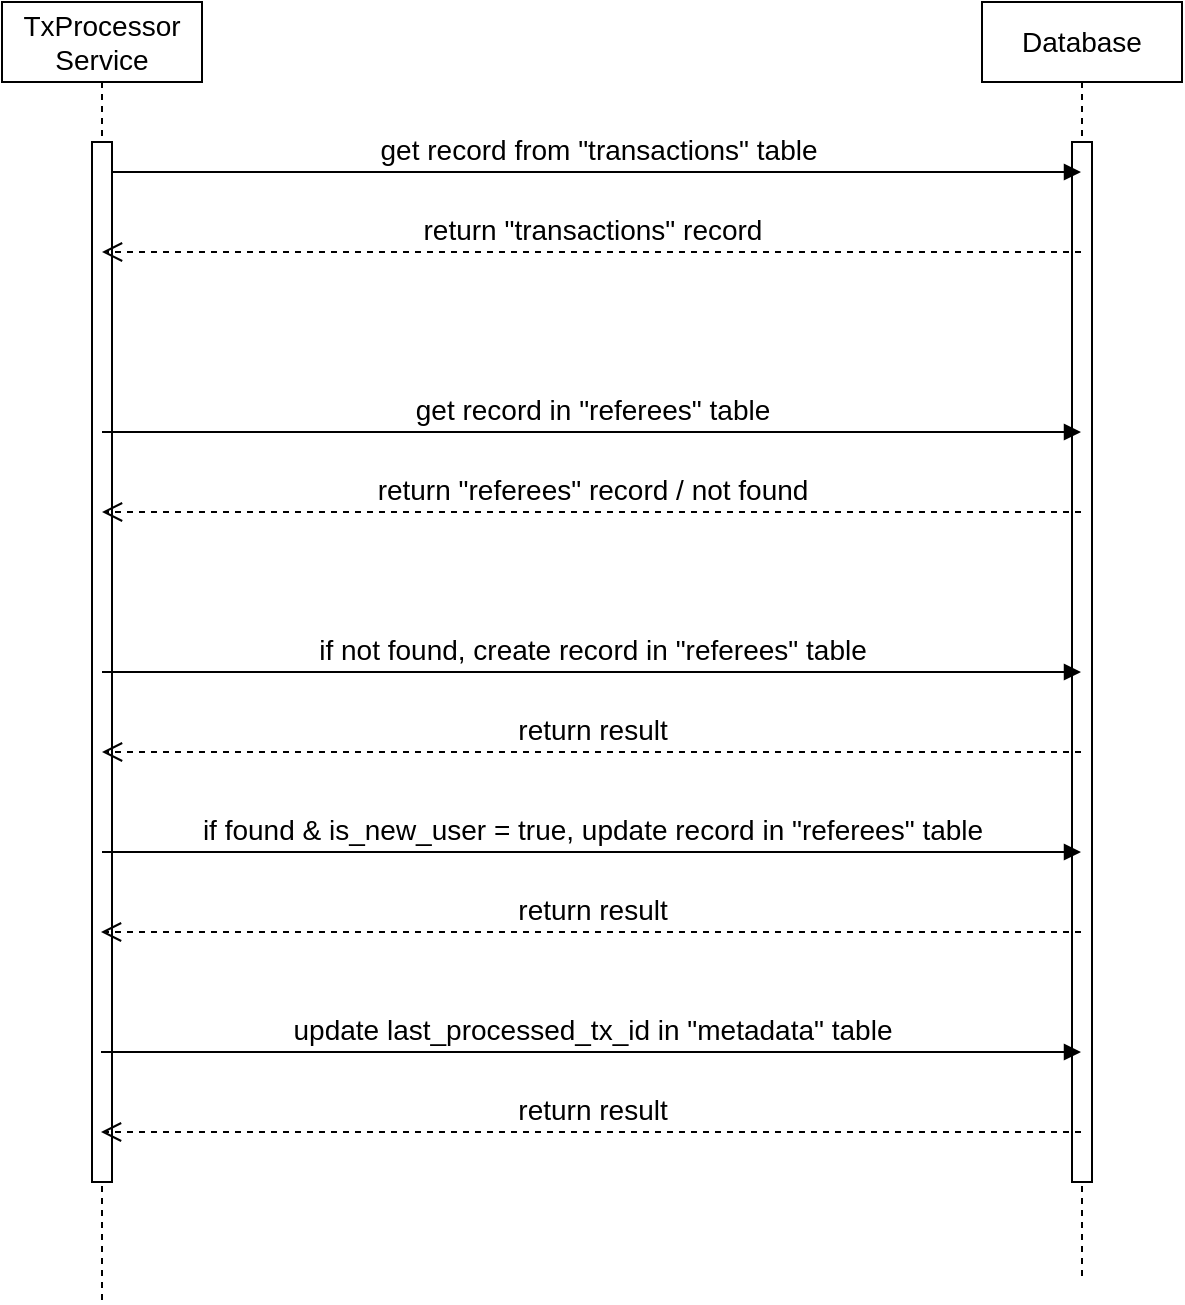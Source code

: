 <mxfile version="18.2.0" type="github">
  <diagram id="ZGwalyleYwvO8AtcDpwx" name="Page-1">
    <mxGraphModel dx="1426" dy="688" grid="1" gridSize="10" guides="1" tooltips="1" connect="1" arrows="1" fold="1" page="1" pageScale="1" pageWidth="850" pageHeight="1100" math="0" shadow="0">
      <root>
        <mxCell id="0" />
        <mxCell id="1" parent="0" />
        <mxCell id="bLqd7wcAviLybuqdrjyT-3" value="Database" style="shape=umlLifeline;perimeter=lifelinePerimeter;whiteSpace=wrap;html=1;container=1;collapsible=0;recursiveResize=0;outlineConnect=0;fontSize=14;" parent="1" vertex="1">
          <mxGeometry x="610" y="40" width="100" height="640" as="geometry" />
        </mxCell>
        <mxCell id="8RHR2lTOqdb4zLCOCjh--5" value="" style="html=1;points=[];perimeter=orthogonalPerimeter;" vertex="1" parent="1">
          <mxGeometry x="655" y="110" width="10" height="520" as="geometry" />
        </mxCell>
        <mxCell id="bLqd7wcAviLybuqdrjyT-2" value="TxProcessor Service" style="shape=umlLifeline;perimeter=lifelinePerimeter;whiteSpace=wrap;html=1;container=1;collapsible=0;recursiveResize=0;outlineConnect=0;fontSize=14;" parent="1" vertex="1">
          <mxGeometry x="120" y="40" width="100" height="650" as="geometry" />
        </mxCell>
        <mxCell id="8RHR2lTOqdb4zLCOCjh--3" value="" style="html=1;points=[];perimeter=orthogonalPerimeter;" vertex="1" parent="1">
          <mxGeometry x="165" y="110" width="10" height="520" as="geometry" />
        </mxCell>
        <mxCell id="nO6Zc1zocE9kOZCaSYr1-8" value="get record from &quot;transactions&quot; table" style="html=1;verticalAlign=bottom;endArrow=block;rounded=0;fontSize=14;startArrow=none;" parent="1" edge="1" source="8RHR2lTOqdb4zLCOCjh--3">
          <mxGeometry width="80" relative="1" as="geometry">
            <mxPoint x="299.5" y="125" as="sourcePoint" />
            <mxPoint x="659.5" y="125" as="targetPoint" />
          </mxGeometry>
        </mxCell>
        <mxCell id="nO6Zc1zocE9kOZCaSYr1-9" value="return &quot;transactions&quot; record" style="html=1;verticalAlign=bottom;endArrow=open;dashed=1;endSize=8;rounded=0;fontSize=14;" parent="1" edge="1" target="bLqd7wcAviLybuqdrjyT-2">
          <mxGeometry relative="1" as="geometry">
            <mxPoint x="659.5" y="165" as="sourcePoint" />
            <mxPoint x="299.5" y="165" as="targetPoint" />
          </mxGeometry>
        </mxCell>
        <mxCell id="nO6Zc1zocE9kOZCaSYr1-12" value="return &quot;referees&quot; record / not found" style="html=1;verticalAlign=bottom;endArrow=open;dashed=1;endSize=8;rounded=0;fontSize=14;" parent="1" edge="1" target="bLqd7wcAviLybuqdrjyT-2">
          <mxGeometry relative="1" as="geometry">
            <mxPoint x="659.5" y="295" as="sourcePoint" />
            <mxPoint x="299.5" y="295" as="targetPoint" />
          </mxGeometry>
        </mxCell>
        <mxCell id="nO6Zc1zocE9kOZCaSYr1-13" value="get record in &quot;referees&quot; table" style="html=1;verticalAlign=bottom;endArrow=block;rounded=0;fontSize=14;" parent="1" edge="1" source="bLqd7wcAviLybuqdrjyT-2">
          <mxGeometry width="80" relative="1" as="geometry">
            <mxPoint x="299.5" y="255" as="sourcePoint" />
            <mxPoint x="659.5" y="255" as="targetPoint" />
          </mxGeometry>
        </mxCell>
        <mxCell id="nO6Zc1zocE9kOZCaSYr1-18" value="update last_processed_tx_id in &quot;metadata&quot; table" style="html=1;verticalAlign=bottom;endArrow=block;rounded=0;fontSize=14;" parent="1" edge="1">
          <mxGeometry width="80" relative="1" as="geometry">
            <mxPoint x="169.5" y="565" as="sourcePoint" />
            <mxPoint x="659.5" y="565" as="targetPoint" />
          </mxGeometry>
        </mxCell>
        <mxCell id="nO6Zc1zocE9kOZCaSYr1-19" value="return result" style="html=1;verticalAlign=bottom;endArrow=open;dashed=1;endSize=8;rounded=0;fontSize=14;" parent="1" edge="1">
          <mxGeometry relative="1" as="geometry">
            <mxPoint x="659.5" y="605" as="sourcePoint" />
            <mxPoint x="169.5" y="605" as="targetPoint" />
          </mxGeometry>
        </mxCell>
        <mxCell id="2saV17bXD0kkiibPH2xv-4" value="if not found, create record in &quot;referees&quot; table" style="html=1;verticalAlign=bottom;endArrow=block;rounded=0;fontSize=14;" parent="1" edge="1" source="bLqd7wcAviLybuqdrjyT-2">
          <mxGeometry width="80" relative="1" as="geometry">
            <mxPoint x="299.5" y="375" as="sourcePoint" />
            <mxPoint x="659.5" y="375" as="targetPoint" />
          </mxGeometry>
        </mxCell>
        <mxCell id="2saV17bXD0kkiibPH2xv-5" value="return result" style="html=1;verticalAlign=bottom;endArrow=open;dashed=1;endSize=8;rounded=0;fontSize=14;" parent="1" edge="1" target="bLqd7wcAviLybuqdrjyT-2">
          <mxGeometry relative="1" as="geometry">
            <mxPoint x="659.5" y="415" as="sourcePoint" />
            <mxPoint x="299.5" y="415" as="targetPoint" />
          </mxGeometry>
        </mxCell>
        <mxCell id="8RHR2lTOqdb4zLCOCjh--1" value="if found &amp;amp; is_new_user = true, update record in &quot;referees&quot; table" style="html=1;verticalAlign=bottom;endArrow=block;rounded=0;fontSize=14;" edge="1" parent="1" source="bLqd7wcAviLybuqdrjyT-2">
          <mxGeometry width="80" relative="1" as="geometry">
            <mxPoint x="299.5" y="465" as="sourcePoint" />
            <mxPoint x="659.5" y="465" as="targetPoint" />
          </mxGeometry>
        </mxCell>
        <mxCell id="8RHR2lTOqdb4zLCOCjh--2" value="return result" style="html=1;verticalAlign=bottom;endArrow=open;dashed=1;endSize=8;rounded=0;fontSize=14;" edge="1" parent="1">
          <mxGeometry relative="1" as="geometry">
            <mxPoint x="659.5" y="505" as="sourcePoint" />
            <mxPoint x="169.5" y="505" as="targetPoint" />
          </mxGeometry>
        </mxCell>
        <mxCell id="8RHR2lTOqdb4zLCOCjh--4" value="" style="html=1;verticalAlign=bottom;endArrow=none;rounded=0;fontSize=14;" edge="1" parent="1" source="bLqd7wcAviLybuqdrjyT-2" target="8RHR2lTOqdb4zLCOCjh--3">
          <mxGeometry width="80" relative="1" as="geometry">
            <mxPoint x="169.5" y="125" as="sourcePoint" />
            <mxPoint x="659.5" y="125" as="targetPoint" />
          </mxGeometry>
        </mxCell>
      </root>
    </mxGraphModel>
  </diagram>
</mxfile>
